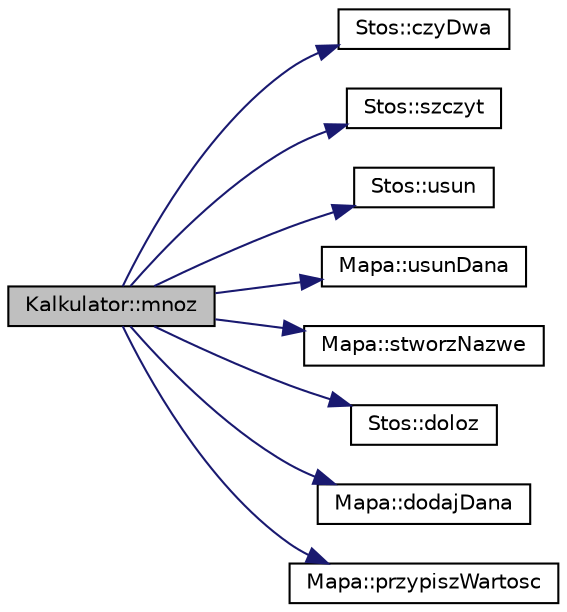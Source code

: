 digraph G
{
  edge [fontname="Helvetica",fontsize="10",labelfontname="Helvetica",labelfontsize="10"];
  node [fontname="Helvetica",fontsize="10",shape=record];
  rankdir="LR";
  Node1 [label="Kalkulator::mnoz",height=0.2,width=0.4,color="black", fillcolor="grey75", style="filled" fontcolor="black"];
  Node1 -> Node2 [color="midnightblue",fontsize="10",style="solid",fontname="Helvetica"];
  Node2 [label="Stos::czyDwa",height=0.2,width=0.4,color="black", fillcolor="white", style="filled",URL="$class_stos.html#ab4036a7510abea889bdf4ed65c161fdc",tooltip="Funkcja sprawdzająca czy na stosie są choć dwa elementy."];
  Node1 -> Node3 [color="midnightblue",fontsize="10",style="solid",fontname="Helvetica"];
  Node3 [label="Stos::szczyt",height=0.2,width=0.4,color="black", fillcolor="white", style="filled",URL="$class_stos.html#adefd481d405f9b0f9355f32f57d525af",tooltip="Obudowa funkcji top()."];
  Node1 -> Node4 [color="midnightblue",fontsize="10",style="solid",fontname="Helvetica"];
  Node4 [label="Stos::usun",height=0.2,width=0.4,color="black", fillcolor="white", style="filled",URL="$class_stos.html#a1155a53b512ed3badc6c2fda97d7928a",tooltip="Obudowa funkcji pop()."];
  Node1 -> Node5 [color="midnightblue",fontsize="10",style="solid",fontname="Helvetica"];
  Node5 [label="Mapa::usunDana",height=0.2,width=0.4,color="black", fillcolor="white", style="filled",URL="$class_mapa.html#a5bb78969e5a237b07db78b37939c4e9f",tooltip="Funkcja usuwająca element o zadanym kluczu z mapy."];
  Node1 -> Node6 [color="midnightblue",fontsize="10",style="solid",fontname="Helvetica"];
  Node6 [label="Mapa::stworzNazwe",height=0.2,width=0.4,color="black", fillcolor="white", style="filled",URL="$class_mapa.html#a535534b7aad2bab8aa50dfe0b2434d58",tooltip="Funkcja tworząca nową nazwę stałej."];
  Node1 -> Node7 [color="midnightblue",fontsize="10",style="solid",fontname="Helvetica"];
  Node7 [label="Stos::doloz",height=0.2,width=0.4,color="black", fillcolor="white", style="filled",URL="$class_stos.html#ab3090525b8a392f922679600f6821e72",tooltip="Obudowa funkcji push(string)."];
  Node1 -> Node8 [color="midnightblue",fontsize="10",style="solid",fontname="Helvetica"];
  Node8 [label="Mapa::dodajDana",height=0.2,width=0.4,color="black", fillcolor="white", style="filled",URL="$class_mapa.html#aae13819e03f6e85e29e2df75e43a1d80",tooltip="Funkcja dodająca element o zadanym kluczu do mapy."];
  Node1 -> Node9 [color="midnightblue",fontsize="10",style="solid",fontname="Helvetica"];
  Node9 [label="Mapa::przypiszWartosc",height=0.2,width=0.4,color="black", fillcolor="white", style="filled",URL="$class_mapa.html#a771fd3d997953b2c7845a64ac51a7094",tooltip="Funkcja przypisująca wartość elementowi."];
}
